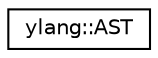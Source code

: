digraph "Graphical Class Hierarchy"
{
 // LATEX_PDF_SIZE
  edge [fontname="Helvetica",fontsize="10",labelfontname="Helvetica",labelfontsize="10"];
  node [fontname="Helvetica",fontsize="10",shape=record];
  rankdir="LR";
  Node0 [label="ylang::AST",height=0.2,width=0.4,color="black", fillcolor="white", style="filled",URL="$d1/d4b/classylang_1_1AST.html",tooltip="Class used to represent the AST."];
}

